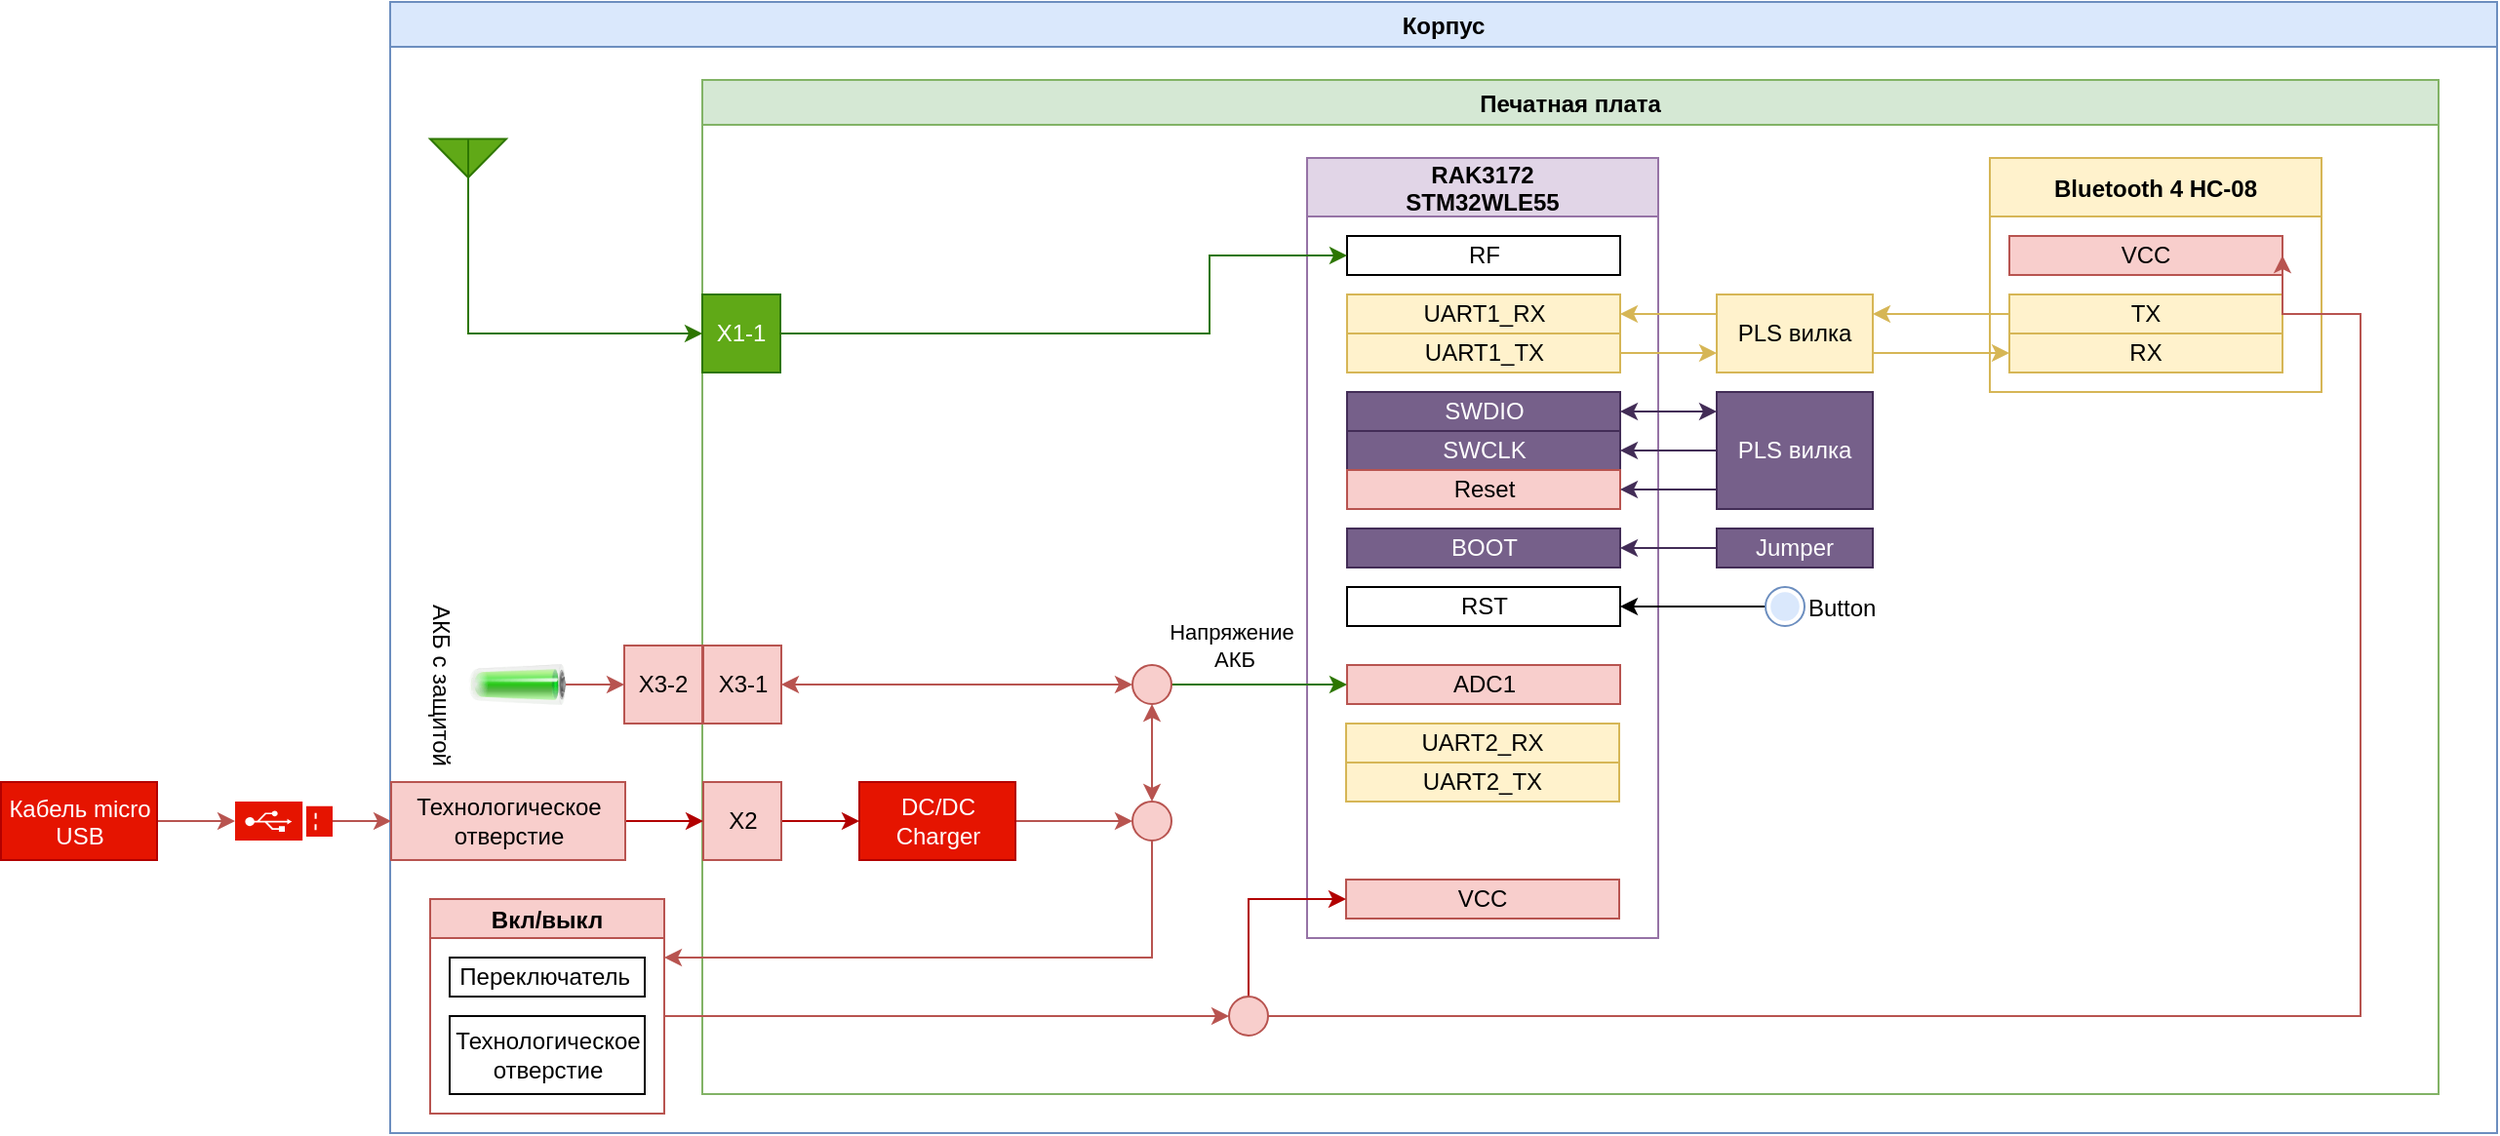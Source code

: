 <mxfile version="16.5.1" type="device"><diagram id="ST4qBeDt-Ng5QBbWRWCd" name="Страница 1"><mxGraphModel dx="2048" dy="764" grid="1" gridSize="10" guides="1" tooltips="1" connect="1" arrows="1" fold="1" page="1" pageScale="1" pageWidth="827" pageHeight="1169" math="0" shadow="0"><root><mxCell id="0"/><mxCell id="1" parent="0"/><mxCell id="yms7oquU-CmWAtz2EIlb-2" value="Корпус" style="swimlane;fillColor=#dae8fc;strokeColor=#6c8ebf;strokeWidth=1;" parent="1" vertex="1"><mxGeometry x="80" y="40" width="1080" height="580" as="geometry"/></mxCell><mxCell id="yms7oquU-CmWAtz2EIlb-3" value="Печатная плата" style="swimlane;fillColor=#d5e8d4;strokeColor=#82b366;strokeWidth=1;" parent="yms7oquU-CmWAtz2EIlb-2" vertex="1"><mxGeometry x="160" y="40" width="890" height="520" as="geometry"/></mxCell><mxCell id="yms7oquU-CmWAtz2EIlb-10" value="RAK3172&#10;STM32WLE55" style="swimlane;strokeWidth=1;fillColor=#e1d5e7;strokeColor=#9673a6;startSize=30;" parent="yms7oquU-CmWAtz2EIlb-3" vertex="1"><mxGeometry x="310" y="40" width="180" height="400" as="geometry"/></mxCell><mxCell id="yms7oquU-CmWAtz2EIlb-11" value="RF" style="rounded=0;whiteSpace=wrap;html=1;strokeWidth=1;" parent="yms7oquU-CmWAtz2EIlb-10" vertex="1"><mxGeometry x="20.5" y="40" width="140" height="20" as="geometry"/></mxCell><mxCell id="yms7oquU-CmWAtz2EIlb-12" value="UART1_RX" style="rounded=0;whiteSpace=wrap;html=1;strokeWidth=1;fillColor=#fff2cc;strokeColor=#d6b656;" parent="yms7oquU-CmWAtz2EIlb-10" vertex="1"><mxGeometry x="20.5" y="70" width="140" height="20" as="geometry"/></mxCell><mxCell id="yms7oquU-CmWAtz2EIlb-13" value="SWCLK" style="rounded=0;whiteSpace=wrap;html=1;strokeWidth=1;fillColor=#76608a;fontColor=#ffffff;strokeColor=#432D57;" parent="yms7oquU-CmWAtz2EIlb-10" vertex="1"><mxGeometry x="20.5" y="140" width="140" height="20" as="geometry"/></mxCell><mxCell id="yms7oquU-CmWAtz2EIlb-14" value="RST" style="rounded=0;whiteSpace=wrap;html=1;strokeWidth=1;" parent="yms7oquU-CmWAtz2EIlb-10" vertex="1"><mxGeometry x="20.5" y="220" width="140" height="20" as="geometry"/></mxCell><mxCell id="yms7oquU-CmWAtz2EIlb-15" value="SWDIO" style="rounded=0;whiteSpace=wrap;html=1;strokeWidth=1;fillColor=#76608a;fontColor=#ffffff;strokeColor=#432D57;" parent="yms7oquU-CmWAtz2EIlb-10" vertex="1"><mxGeometry x="20.5" y="120" width="140" height="20" as="geometry"/></mxCell><mxCell id="yms7oquU-CmWAtz2EIlb-16" value="UART1_TX" style="rounded=0;whiteSpace=wrap;html=1;strokeWidth=1;fillColor=#fff2cc;strokeColor=#d6b656;" parent="yms7oquU-CmWAtz2EIlb-10" vertex="1"><mxGeometry x="20.5" y="90" width="140" height="20" as="geometry"/></mxCell><mxCell id="yms7oquU-CmWAtz2EIlb-17" value="BOOT" style="rounded=0;whiteSpace=wrap;html=1;strokeWidth=1;fillColor=#76608a;fontColor=#ffffff;strokeColor=#432D57;" parent="yms7oquU-CmWAtz2EIlb-10" vertex="1"><mxGeometry x="20.5" y="190" width="140" height="20" as="geometry"/></mxCell><mxCell id="yms7oquU-CmWAtz2EIlb-31" value="VCC" style="rounded=0;whiteSpace=wrap;html=1;strokeWidth=1;fillColor=#f8cecc;strokeColor=#b85450;" parent="yms7oquU-CmWAtz2EIlb-10" vertex="1"><mxGeometry x="20" y="370" width="140" height="20" as="geometry"/></mxCell><mxCell id="KwHlJp1uGBDTBxfPGgGJ-23" value="ADC1" style="rounded=0;whiteSpace=wrap;html=1;strokeWidth=1;fillColor=#f8cecc;strokeColor=#b85450;" parent="yms7oquU-CmWAtz2EIlb-10" vertex="1"><mxGeometry x="20.5" y="260" width="140" height="20" as="geometry"/></mxCell><mxCell id="LstehGoUnm55V5Oqfuhw-1" value="UART2_RX" style="rounded=0;whiteSpace=wrap;html=1;strokeWidth=1;fillColor=#fff2cc;strokeColor=#d6b656;" vertex="1" parent="yms7oquU-CmWAtz2EIlb-10"><mxGeometry x="20" y="290" width="140" height="20" as="geometry"/></mxCell><mxCell id="LstehGoUnm55V5Oqfuhw-2" value="UART2_TX" style="rounded=0;whiteSpace=wrap;html=1;strokeWidth=1;fillColor=#fff2cc;strokeColor=#d6b656;" vertex="1" parent="yms7oquU-CmWAtz2EIlb-10"><mxGeometry x="20" y="310" width="140" height="20" as="geometry"/></mxCell><mxCell id="LstehGoUnm55V5Oqfuhw-3" value="Reset" style="rounded=0;whiteSpace=wrap;html=1;strokeWidth=1;fillColor=#f8cecc;strokeColor=#b85450;" vertex="1" parent="yms7oquU-CmWAtz2EIlb-10"><mxGeometry x="20.5" y="160" width="140" height="20" as="geometry"/></mxCell><mxCell id="yms7oquU-CmWAtz2EIlb-20" style="edgeStyle=orthogonalEdgeStyle;rounded=0;orthogonalLoop=1;jettySize=auto;html=1;exitX=0;exitY=0.25;exitDx=0;exitDy=0;entryX=1;entryY=0.5;entryDx=0;entryDy=0;strokeWidth=1;fillColor=#fff2cc;strokeColor=#d6b656;" parent="yms7oquU-CmWAtz2EIlb-3" source="yms7oquU-CmWAtz2EIlb-19" target="yms7oquU-CmWAtz2EIlb-12" edge="1"><mxGeometry relative="1" as="geometry"/></mxCell><mxCell id="bIJkKrTXg9VMcte2lLGX-52" style="edgeStyle=orthogonalEdgeStyle;rounded=0;orthogonalLoop=1;jettySize=auto;html=1;exitX=1;exitY=0.75;exitDx=0;exitDy=0;entryX=0;entryY=0.5;entryDx=0;entryDy=0;strokeWidth=1;fillColor=#fff2cc;strokeColor=#d6b656;" parent="yms7oquU-CmWAtz2EIlb-3" source="yms7oquU-CmWAtz2EIlb-19" target="bIJkKrTXg9VMcte2lLGX-14" edge="1"><mxGeometry relative="1" as="geometry"/></mxCell><mxCell id="yms7oquU-CmWAtz2EIlb-19" value="PLS вилка" style="rounded=0;whiteSpace=wrap;html=1;strokeWidth=1;fillColor=#fff2cc;strokeColor=#d6b656;" parent="yms7oquU-CmWAtz2EIlb-3" vertex="1"><mxGeometry x="520" y="110" width="80" height="40" as="geometry"/></mxCell><mxCell id="yms7oquU-CmWAtz2EIlb-21" style="edgeStyle=orthogonalEdgeStyle;rounded=0;orthogonalLoop=1;jettySize=auto;html=1;exitX=1;exitY=0.5;exitDx=0;exitDy=0;entryX=0;entryY=0.75;entryDx=0;entryDy=0;strokeWidth=1;fillColor=#fff2cc;strokeColor=#d6b656;" parent="yms7oquU-CmWAtz2EIlb-3" source="yms7oquU-CmWAtz2EIlb-16" target="yms7oquU-CmWAtz2EIlb-19" edge="1"><mxGeometry relative="1" as="geometry"/></mxCell><mxCell id="yms7oquU-CmWAtz2EIlb-24" style="edgeStyle=orthogonalEdgeStyle;rounded=0;orthogonalLoop=1;jettySize=auto;html=1;entryX=1;entryY=0.5;entryDx=0;entryDy=0;startArrow=none;startFill=0;strokeWidth=1;fillColor=#76608a;strokeColor=#432D57;" parent="yms7oquU-CmWAtz2EIlb-3" source="yms7oquU-CmWAtz2EIlb-22" target="yms7oquU-CmWAtz2EIlb-13" edge="1"><mxGeometry relative="1" as="geometry"/></mxCell><mxCell id="LstehGoUnm55V5Oqfuhw-4" style="edgeStyle=orthogonalEdgeStyle;rounded=0;orthogonalLoop=1;jettySize=auto;html=1;fillColor=#76608a;strokeColor=#432D57;" edge="1" parent="yms7oquU-CmWAtz2EIlb-3" source="yms7oquU-CmWAtz2EIlb-22" target="LstehGoUnm55V5Oqfuhw-3"><mxGeometry relative="1" as="geometry"><Array as="points"><mxPoint x="510" y="210"/><mxPoint x="510" y="210"/></Array></mxGeometry></mxCell><mxCell id="yms7oquU-CmWAtz2EIlb-22" value="PLS вилка" style="rounded=0;whiteSpace=wrap;html=1;strokeWidth=1;fillColor=#76608a;strokeColor=#432D57;fontColor=#ffffff;" parent="yms7oquU-CmWAtz2EIlb-3" vertex="1"><mxGeometry x="520" y="160" width="80" height="60" as="geometry"/></mxCell><mxCell id="yms7oquU-CmWAtz2EIlb-23" style="edgeStyle=orthogonalEdgeStyle;rounded=0;orthogonalLoop=1;jettySize=auto;html=1;exitX=1;exitY=0.5;exitDx=0;exitDy=0;startArrow=classic;startFill=1;strokeWidth=1;fillColor=#76608a;strokeColor=#432D57;" parent="yms7oquU-CmWAtz2EIlb-3" source="yms7oquU-CmWAtz2EIlb-15" target="yms7oquU-CmWAtz2EIlb-22" edge="1"><mxGeometry relative="1" as="geometry"><Array as="points"><mxPoint x="510" y="170"/><mxPoint x="510" y="170"/></Array></mxGeometry></mxCell><mxCell id="bIJkKrTXg9VMcte2lLGX-56" style="edgeStyle=orthogonalEdgeStyle;rounded=0;orthogonalLoop=1;jettySize=auto;html=1;exitX=1;exitY=0.5;exitDx=0;exitDy=0;entryX=0;entryY=0.5;entryDx=0;entryDy=0;strokeWidth=1;fillColor=#f8cecc;strokeColor=#b85450;" parent="yms7oquU-CmWAtz2EIlb-3" source="yms7oquU-CmWAtz2EIlb-29" target="bIJkKrTXg9VMcte2lLGX-55" edge="1"><mxGeometry relative="1" as="geometry"/></mxCell><mxCell id="yms7oquU-CmWAtz2EIlb-29" value="DC/DC&lt;br&gt;Charger" style="rounded=0;whiteSpace=wrap;html=1;fillColor=#e51400;fontColor=#ffffff;strokeColor=#B20000;strokeWidth=1;" parent="yms7oquU-CmWAtz2EIlb-3" vertex="1"><mxGeometry x="80.5" y="360" width="80" height="40" as="geometry"/></mxCell><mxCell id="yms7oquU-CmWAtz2EIlb-33" style="edgeStyle=orthogonalEdgeStyle;rounded=0;orthogonalLoop=1;jettySize=auto;html=1;startArrow=none;startFill=0;strokeWidth=1;" parent="yms7oquU-CmWAtz2EIlb-3" source="yms7oquU-CmWAtz2EIlb-32" target="yms7oquU-CmWAtz2EIlb-14" edge="1"><mxGeometry relative="1" as="geometry"/></mxCell><mxCell id="yms7oquU-CmWAtz2EIlb-32" value="Button" style="dashed=0;labelPosition=right;align=left;shape=mxgraph.gmdl.radiobutton;strokeColor=#6c8ebf;fillColor=#dae8fc;strokeWidth=1;aspect=fixed;sketch=0;labelBackgroundColor=#FFFFFF;" parent="yms7oquU-CmWAtz2EIlb-3" vertex="1"><mxGeometry x="545" y="260" width="20" height="20" as="geometry"/></mxCell><mxCell id="yms7oquU-CmWAtz2EIlb-35" style="edgeStyle=orthogonalEdgeStyle;rounded=0;orthogonalLoop=1;jettySize=auto;html=1;exitX=0;exitY=0.5;exitDx=0;exitDy=0;entryX=1;entryY=0.5;entryDx=0;entryDy=0;startArrow=none;startFill=0;strokeWidth=1;fillColor=#76608a;strokeColor=#432D57;" parent="yms7oquU-CmWAtz2EIlb-3" source="yms7oquU-CmWAtz2EIlb-34" target="yms7oquU-CmWAtz2EIlb-17" edge="1"><mxGeometry relative="1" as="geometry"/></mxCell><mxCell id="yms7oquU-CmWAtz2EIlb-34" value="Jumper" style="rounded=0;whiteSpace=wrap;html=1;strokeWidth=1;fillColor=#76608a;strokeColor=#432D57;fontColor=#ffffff;" parent="yms7oquU-CmWAtz2EIlb-3" vertex="1"><mxGeometry x="520" y="230" width="80" height="20" as="geometry"/></mxCell><mxCell id="KwHlJp1uGBDTBxfPGgGJ-8" style="edgeStyle=orthogonalEdgeStyle;rounded=0;orthogonalLoop=1;jettySize=auto;html=1;startArrow=none;startFill=0;strokeWidth=1;exitX=1;exitY=0.5;exitDx=0;exitDy=0;fillColor=#60a917;strokeColor=#2D7600;" parent="yms7oquU-CmWAtz2EIlb-3" source="bIJkKrTXg9VMcte2lLGX-10" target="yms7oquU-CmWAtz2EIlb-11" edge="1"><mxGeometry relative="1" as="geometry"><mxPoint x="60" y="130" as="sourcePoint"/><Array as="points"><mxPoint x="260" y="130"/><mxPoint x="260" y="90"/></Array></mxGeometry></mxCell><mxCell id="KwHlJp1uGBDTBxfPGgGJ-14" style="edgeStyle=orthogonalEdgeStyle;rounded=0;orthogonalLoop=1;jettySize=auto;html=1;exitX=1;exitY=0.5;exitDx=0;exitDy=0;entryX=0;entryY=0.5;entryDx=0;entryDy=0;startArrow=none;startFill=0;strokeWidth=1;fillColor=#e51400;strokeColor=#B20000;" parent="yms7oquU-CmWAtz2EIlb-3" source="bIJkKrTXg9VMcte2lLGX-9" target="yms7oquU-CmWAtz2EIlb-29" edge="1"><mxGeometry relative="1" as="geometry"><mxPoint x="60.5" y="380" as="sourcePoint"/></mxGeometry></mxCell><mxCell id="KwHlJp1uGBDTBxfPGgGJ-24" value="Напряжение&lt;br&gt;&amp;nbsp;АКБ" style="edgeStyle=orthogonalEdgeStyle;rounded=0;orthogonalLoop=1;jettySize=auto;html=1;entryX=0;entryY=0.5;entryDx=0;entryDy=0;startArrow=none;startFill=0;strokeWidth=1;fillColor=#60a917;strokeColor=#2D7600;exitX=1;exitY=0.5;exitDx=0;exitDy=0;" parent="yms7oquU-CmWAtz2EIlb-3" source="bIJkKrTXg9VMcte2lLGX-58" target="KwHlJp1uGBDTBxfPGgGJ-23" edge="1"><mxGeometry x="-0.333" y="20" relative="1" as="geometry"><mxPoint as="offset"/><mxPoint x="260.5" y="250" as="sourcePoint"/></mxGeometry></mxCell><mxCell id="bIJkKrTXg9VMcte2lLGX-9" value="X2" style="rounded=0;whiteSpace=wrap;html=1;strokeWidth=1;fillColor=#f8cecc;strokeColor=#b85450;" parent="yms7oquU-CmWAtz2EIlb-3" vertex="1"><mxGeometry x="0.5" y="360" width="40" height="40" as="geometry"/></mxCell><mxCell id="bIJkKrTXg9VMcte2lLGX-10" value="X1-1" style="rounded=0;whiteSpace=wrap;html=1;fillColor=#60a917;strokeColor=#2D7600;fontColor=#ffffff;strokeWidth=1;" parent="yms7oquU-CmWAtz2EIlb-3" vertex="1"><mxGeometry y="110" width="40" height="40" as="geometry"/></mxCell><mxCell id="bIJkKrTXg9VMcte2lLGX-13" value="X3-1" style="rounded=0;whiteSpace=wrap;html=1;strokeWidth=1;fillColor=#f8cecc;strokeColor=#b85450;" parent="yms7oquU-CmWAtz2EIlb-3" vertex="1"><mxGeometry x="0.5" y="290" width="40" height="40" as="geometry"/></mxCell><mxCell id="bIJkKrTXg9VMcte2lLGX-1" value="Bluetooth 4 HC-08" style="swimlane;strokeWidth=1;fillColor=#fff2cc;strokeColor=#d6b656;startSize=30;" parent="yms7oquU-CmWAtz2EIlb-3" vertex="1"><mxGeometry x="660" y="40" width="170" height="120" as="geometry"/></mxCell><mxCell id="bIJkKrTXg9VMcte2lLGX-14" value="RX" style="rounded=0;whiteSpace=wrap;html=1;strokeWidth=1;fillColor=#fff2cc;strokeColor=#d6b656;" parent="bIJkKrTXg9VMcte2lLGX-1" vertex="1"><mxGeometry x="10" y="90" width="140" height="20" as="geometry"/></mxCell><mxCell id="bIJkKrTXg9VMcte2lLGX-50" value="TX" style="rounded=0;whiteSpace=wrap;html=1;strokeWidth=1;fillColor=#fff2cc;strokeColor=#d6b656;" parent="bIJkKrTXg9VMcte2lLGX-1" vertex="1"><mxGeometry x="10" y="70" width="140" height="20" as="geometry"/></mxCell><mxCell id="bIJkKrTXg9VMcte2lLGX-53" value="VCC" style="rounded=0;whiteSpace=wrap;html=1;strokeWidth=1;fillColor=#f8cecc;strokeColor=#b85450;" parent="bIJkKrTXg9VMcte2lLGX-1" vertex="1"><mxGeometry x="10" y="40" width="140" height="20" as="geometry"/></mxCell><mxCell id="bIJkKrTXg9VMcte2lLGX-51" style="edgeStyle=orthogonalEdgeStyle;rounded=0;orthogonalLoop=1;jettySize=auto;html=1;exitX=0;exitY=0.5;exitDx=0;exitDy=0;entryX=1;entryY=0.25;entryDx=0;entryDy=0;strokeWidth=1;fillColor=#fff2cc;strokeColor=#d6b656;" parent="yms7oquU-CmWAtz2EIlb-3" source="bIJkKrTXg9VMcte2lLGX-50" target="yms7oquU-CmWAtz2EIlb-19" edge="1"><mxGeometry relative="1" as="geometry"/></mxCell><mxCell id="bIJkKrTXg9VMcte2lLGX-57" style="edgeStyle=orthogonalEdgeStyle;rounded=0;orthogonalLoop=1;jettySize=auto;html=1;exitX=0.5;exitY=0;exitDx=0;exitDy=0;strokeWidth=1;fillColor=#f8cecc;strokeColor=#b85450;entryX=0.5;entryY=1;entryDx=0;entryDy=0;startArrow=classic;startFill=1;" parent="yms7oquU-CmWAtz2EIlb-3" source="bIJkKrTXg9VMcte2lLGX-55" target="bIJkKrTXg9VMcte2lLGX-58" edge="1"><mxGeometry relative="1" as="geometry"><mxPoint x="230.5" y="340" as="targetPoint"/></mxGeometry></mxCell><mxCell id="bIJkKrTXg9VMcte2lLGX-55" value="" style="ellipse;fillColor=#f8cecc;strokeColor=#b85450;" parent="yms7oquU-CmWAtz2EIlb-3" vertex="1"><mxGeometry x="220.5" y="370" width="20" height="20" as="geometry"/></mxCell><mxCell id="bIJkKrTXg9VMcte2lLGX-54" style="edgeStyle=orthogonalEdgeStyle;rounded=0;orthogonalLoop=1;jettySize=auto;html=1;entryX=1;entryY=0.5;entryDx=0;entryDy=0;strokeWidth=1;fillColor=#f8cecc;strokeColor=#b85450;exitX=1;exitY=0.5;exitDx=0;exitDy=0;" parent="yms7oquU-CmWAtz2EIlb-3" source="bIJkKrTXg9VMcte2lLGX-67" target="bIJkKrTXg9VMcte2lLGX-53" edge="1"><mxGeometry relative="1" as="geometry"><mxPoint x="300" y="470" as="sourcePoint"/><Array as="points"><mxPoint x="850" y="480"/><mxPoint x="850" y="120"/></Array></mxGeometry></mxCell><mxCell id="yms7oquU-CmWAtz2EIlb-36" style="edgeStyle=orthogonalEdgeStyle;rounded=0;orthogonalLoop=1;jettySize=auto;html=1;entryX=0;entryY=0.5;entryDx=0;entryDy=0;startArrow=none;startFill=0;strokeWidth=1;fillColor=#e51400;strokeColor=#B20000;exitX=0.5;exitY=0;exitDx=0;exitDy=0;" parent="yms7oquU-CmWAtz2EIlb-3" source="bIJkKrTXg9VMcte2lLGX-67" target="yms7oquU-CmWAtz2EIlb-31" edge="1"><mxGeometry relative="1" as="geometry"><mxPoint x="280.5" y="350" as="sourcePoint"/></mxGeometry></mxCell><mxCell id="bIJkKrTXg9VMcte2lLGX-59" style="edgeStyle=orthogonalEdgeStyle;rounded=0;orthogonalLoop=1;jettySize=auto;html=1;exitX=0;exitY=0.5;exitDx=0;exitDy=0;entryX=1;entryY=0.5;entryDx=0;entryDy=0;strokeWidth=1;fillColor=#f8cecc;strokeColor=#b85450;startArrow=classic;startFill=1;" parent="yms7oquU-CmWAtz2EIlb-3" source="bIJkKrTXg9VMcte2lLGX-58" target="bIJkKrTXg9VMcte2lLGX-13" edge="1"><mxGeometry relative="1" as="geometry"><mxPoint x="160.5" y="310" as="targetPoint"/></mxGeometry></mxCell><mxCell id="bIJkKrTXg9VMcte2lLGX-58" value="" style="ellipse;fillColor=#f8cecc;strokeColor=#b85450;" parent="yms7oquU-CmWAtz2EIlb-3" vertex="1"><mxGeometry x="220.5" y="300" width="20" height="20" as="geometry"/></mxCell><mxCell id="bIJkKrTXg9VMcte2lLGX-67" value="" style="ellipse;fillColor=#f8cecc;strokeColor=#b85450;" parent="yms7oquU-CmWAtz2EIlb-3" vertex="1"><mxGeometry x="270" y="470" width="20" height="20" as="geometry"/></mxCell><mxCell id="KwHlJp1uGBDTBxfPGgGJ-7" style="edgeStyle=orthogonalEdgeStyle;rounded=0;orthogonalLoop=1;jettySize=auto;html=1;startArrow=none;startFill=0;strokeWidth=1;fillColor=#60a917;strokeColor=#2D7600;exitX=0.5;exitY=1;exitDx=0;exitDy=0;exitPerimeter=0;entryX=0;entryY=0.5;entryDx=0;entryDy=0;" parent="yms7oquU-CmWAtz2EIlb-2" source="bIJkKrTXg9VMcte2lLGX-11" target="bIJkKrTXg9VMcte2lLGX-10" edge="1"><mxGeometry relative="1" as="geometry"><mxPoint x="120" y="170" as="targetPoint"/><mxPoint x="120" y="170" as="sourcePoint"/></mxGeometry></mxCell><mxCell id="KwHlJp1uGBDTBxfPGgGJ-13" style="edgeStyle=orthogonalEdgeStyle;rounded=0;orthogonalLoop=1;jettySize=auto;html=1;entryX=0;entryY=0.5;entryDx=0;entryDy=0;startArrow=none;startFill=0;strokeWidth=1;fillColor=#e51400;strokeColor=#B20000;exitX=1;exitY=0.5;exitDx=0;exitDy=0;" parent="yms7oquU-CmWAtz2EIlb-2" source="bIJkKrTXg9VMcte2lLGX-4" target="bIJkKrTXg9VMcte2lLGX-9" edge="1"><mxGeometry relative="1" as="geometry"><mxPoint x="47.794" y="420" as="sourcePoint"/><mxPoint x="160.5" y="420" as="targetPoint"/></mxGeometry></mxCell><mxCell id="bIJkKrTXg9VMcte2lLGX-4" value="Технологическое отверстие" style="rounded=0;whiteSpace=wrap;html=1;fillColor=#f8cecc;strokeColor=#b85450;strokeWidth=1;" parent="yms7oquU-CmWAtz2EIlb-2" vertex="1"><mxGeometry x="0.5" y="400" width="120" height="40" as="geometry"/></mxCell><mxCell id="bIJkKrTXg9VMcte2lLGX-11" value="" style="verticalLabelPosition=bottom;shadow=0;dashed=0;align=center;html=1;verticalAlign=top;shape=mxgraph.electrical.radio.aerial_-_antenna_2;fillColor=#60a917;fontColor=#ffffff;strokeColor=#2D7600;strokeWidth=1;" parent="yms7oquU-CmWAtz2EIlb-2" vertex="1"><mxGeometry x="20.5" y="70" width="39" height="50" as="geometry"/></mxCell><mxCell id="bIJkKrTXg9VMcte2lLGX-68" style="edgeStyle=orthogonalEdgeStyle;rounded=0;orthogonalLoop=1;jettySize=auto;html=1;entryX=0;entryY=0.5;entryDx=0;entryDy=0;startArrow=none;startFill=0;strokeWidth=1;fillColor=#f8cecc;strokeColor=#b85450;" parent="yms7oquU-CmWAtz2EIlb-2" source="bIJkKrTXg9VMcte2lLGX-64" target="bIJkKrTXg9VMcte2lLGX-67" edge="1"><mxGeometry relative="1" as="geometry"><Array as="points"><mxPoint x="210" y="520"/><mxPoint x="210" y="520"/></Array></mxGeometry></mxCell><mxCell id="bIJkKrTXg9VMcte2lLGX-64" value="Вкл/выкл" style="swimlane;startSize=20;fillColor=#f8cecc;rotation=0;strokeColor=#b85450;" parent="yms7oquU-CmWAtz2EIlb-2" vertex="1"><mxGeometry x="20.5" y="460" width="120" height="110" as="geometry"/></mxCell><mxCell id="bIJkKrTXg9VMcte2lLGX-65" value="Переключатель&amp;nbsp;" style="rounded=0;whiteSpace=wrap;html=1;fillColor=#FFFFFF;" parent="bIJkKrTXg9VMcte2lLGX-64" vertex="1"><mxGeometry x="10" y="30" width="100" height="20" as="geometry"/></mxCell><mxCell id="bIJkKrTXg9VMcte2lLGX-66" value="Технологическое отверстие" style="rounded=0;whiteSpace=wrap;html=1;fillColor=#FFFFFF;" parent="bIJkKrTXg9VMcte2lLGX-64" vertex="1"><mxGeometry x="10" y="60" width="100" height="40" as="geometry"/></mxCell><mxCell id="bIJkKrTXg9VMcte2lLGX-63" style="edgeStyle=orthogonalEdgeStyle;rounded=0;orthogonalLoop=1;jettySize=auto;html=1;exitX=0.5;exitY=1;exitDx=0;exitDy=0;startArrow=none;startFill=0;strokeWidth=1;fillColor=#f8cecc;strokeColor=#b85450;" parent="yms7oquU-CmWAtz2EIlb-2" source="bIJkKrTXg9VMcte2lLGX-55" target="bIJkKrTXg9VMcte2lLGX-64" edge="1"><mxGeometry relative="1" as="geometry"><mxPoint x="250" y="490" as="targetPoint"/><Array as="points"><mxPoint x="390" y="490"/></Array></mxGeometry></mxCell><mxCell id="rbCp87kwkguZmMMxAS3y-3" style="edgeStyle=orthogonalEdgeStyle;rounded=0;orthogonalLoop=1;jettySize=auto;html=1;entryX=0;entryY=0.5;entryDx=0;entryDy=0;fillColor=#f8cecc;strokeColor=#b85450;" parent="yms7oquU-CmWAtz2EIlb-2" source="bIJkKrTXg9VMcte2lLGX-69" target="rbCp87kwkguZmMMxAS3y-2" edge="1"><mxGeometry relative="1" as="geometry"/></mxCell><mxCell id="bIJkKrTXg9VMcte2lLGX-69" value="АКБ с защитой" style="image;html=1;image=img/lib/clip_art/general/Battery_100_128x128.png;fontSize=12;rotation=90;" parent="yms7oquU-CmWAtz2EIlb-2" vertex="1"><mxGeometry x="35" y="325" width="60" height="50" as="geometry"/></mxCell><mxCell id="rbCp87kwkguZmMMxAS3y-2" value="X3-2" style="rounded=0;whiteSpace=wrap;html=1;strokeWidth=1;fillColor=#f8cecc;strokeColor=#b85450;" parent="yms7oquU-CmWAtz2EIlb-2" vertex="1"><mxGeometry x="120" y="330" width="40" height="40" as="geometry"/></mxCell><mxCell id="bIJkKrTXg9VMcte2lLGX-3" style="edgeStyle=orthogonalEdgeStyle;rounded=0;orthogonalLoop=1;jettySize=auto;html=1;fillColor=#f8cecc;strokeColor=#b85450;strokeWidth=1;" parent="1" source="bIJkKrTXg9VMcte2lLGX-2" target="bIJkKrTXg9VMcte2lLGX-4" edge="1"><mxGeometry relative="1" as="geometry"><mxPoint x="70.5" y="470" as="targetPoint"/></mxGeometry></mxCell><mxCell id="bIJkKrTXg9VMcte2lLGX-2" value="" style="sketch=0;pointerEvents=1;shadow=0;dashed=0;html=1;strokeColor=#B20000;fillColor=#e51400;labelPosition=center;verticalLabelPosition=bottom;verticalAlign=top;align=center;outlineConnect=0;shape=mxgraph.veeam2.usb_drive;fontColor=#ffffff;strokeWidth=1;" parent="1" vertex="1"><mxGeometry x="0.5" y="450" width="50" height="20" as="geometry"/></mxCell><mxCell id="bIJkKrTXg9VMcte2lLGX-7" style="edgeStyle=orthogonalEdgeStyle;rounded=0;orthogonalLoop=1;jettySize=auto;html=1;exitX=1;exitY=0.5;exitDx=0;exitDy=0;fillColor=#f8cecc;strokeColor=#b85450;strokeWidth=1;" parent="1" source="bIJkKrTXg9VMcte2lLGX-5" target="bIJkKrTXg9VMcte2lLGX-2" edge="1"><mxGeometry relative="1" as="geometry"/></mxCell><mxCell id="bIJkKrTXg9VMcte2lLGX-5" value="Кабель micro USB" style="whiteSpace=wrap;html=1;verticalAlign=top;fillColor=#e51400;strokeColor=#B20000;fontColor=#ffffff;sketch=0;shadow=0;dashed=0;strokeWidth=1;" parent="1" vertex="1"><mxGeometry x="-119.5" y="440" width="80" height="40" as="geometry"/></mxCell></root></mxGraphModel></diagram></mxfile>